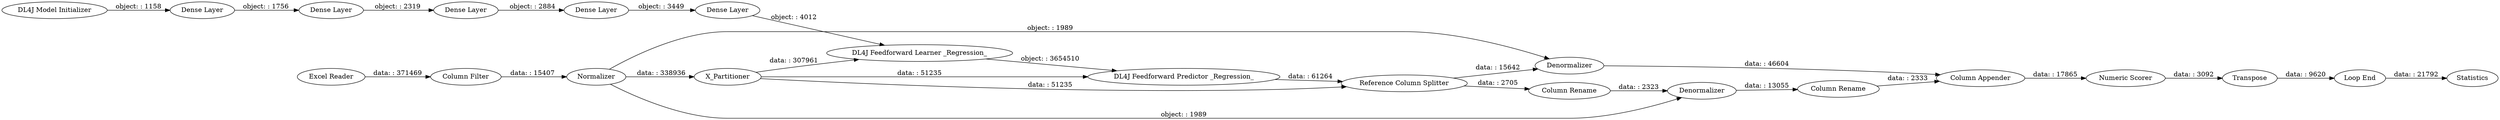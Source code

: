 digraph {
	"2156948587216280139_81" [label=X_Partitioner]
	"2156948587216280139_52" [label="DL4J Feedforward Predictor _Regression_"]
	"2156948587216280139_76" [label="DL4J Feedforward Learner _Regression_"]
	"2060404156484774885_162" [label="Dense Layer"]
	"2060404156484774885_147" [label="Dense Layer"]
	"2060404156484774885_161" [label="Dense Layer"]
	"2060404156484774885_152" [label="Dense Layer"]
	"2156948587216280139_34" [label="Excel Reader"]
	"2156948587216280139_27" [label="Reference Column Splitter"]
	"2156948587216280139_33" [label="Numeric Scorer"]
	"2156948587216280139_23" [label="Column Filter"]
	"2060404156484774885_160" [label="Dense Layer"]
	"2156948587216280139_59" [label=Transpose]
	"2156948587216280139_30" [label="Column Rename"]
	"2060404156484774885_27" [label="DL4J Model Initializer"]
	"2156948587216280139_80" [label=Statistics]
	"2156948587216280139_26" [label=Normalizer]
	"2156948587216280139_29" [label=Denormalizer]
	"2156948587216280139_72" [label="Loop End"]
	"2156948587216280139_28" [label=Denormalizer]
	"2156948587216280139_31" [label="Column Rename"]
	"2156948587216280139_32" [label="Column Appender"]
	"2156948587216280139_76" -> "2156948587216280139_52" [label="object: : 3654510"]
	"2060404156484774885_162" -> "2060404156484774885_152" [label="object: : 3449"]
	"2060404156484774885_147" -> "2060404156484774885_162" [label="object: : 2884"]
	"2060404156484774885_160" -> "2060404156484774885_161" [label="object: : 1756"]
	"2156948587216280139_23" -> "2156948587216280139_26" [label="data: : 15407"]
	"2156948587216280139_26" -> "2156948587216280139_81" [label="data: : 338936"]
	"2156948587216280139_59" -> "2156948587216280139_72" [label="data: : 9620"]
	"2060404156484774885_27" -> "2060404156484774885_160" [label="object: : 1158"]
	"2156948587216280139_30" -> "2156948587216280139_29" [label="data: : 2323"]
	"2156948587216280139_29" -> "2156948587216280139_31" [label="data: : 13055"]
	"2156948587216280139_28" -> "2156948587216280139_32" [label="data: : 46604"]
	"2060404156484774885_152" -> "2156948587216280139_76" [label="object: : 4012"]
	"2156948587216280139_81" -> "2156948587216280139_76" [label="data: : 307961"]
	"2156948587216280139_26" -> "2156948587216280139_29" [label="object: : 1989"]
	"2156948587216280139_81" -> "2156948587216280139_52" [label="data: : 51235"]
	"2060404156484774885_161" -> "2060404156484774885_147" [label="object: : 2319"]
	"2156948587216280139_33" -> "2156948587216280139_59" [label="data: : 3092"]
	"2156948587216280139_52" -> "2156948587216280139_27" [label="data: : 61264"]
	"2156948587216280139_26" -> "2156948587216280139_28" [label="object: : 1989"]
	"2156948587216280139_31" -> "2156948587216280139_32" [label="data: : 2333"]
	"2156948587216280139_34" -> "2156948587216280139_23" [label="data: : 371469"]
	"2156948587216280139_32" -> "2156948587216280139_33" [label="data: : 17865"]
	"2156948587216280139_27" -> "2156948587216280139_28" [label="data: : 15642"]
	"2156948587216280139_27" -> "2156948587216280139_30" [label="data: : 2705"]
	"2156948587216280139_72" -> "2156948587216280139_80" [label="data: : 21792"]
	"2156948587216280139_81" -> "2156948587216280139_27" [label="data: : 51235"]
	rankdir=LR
}
